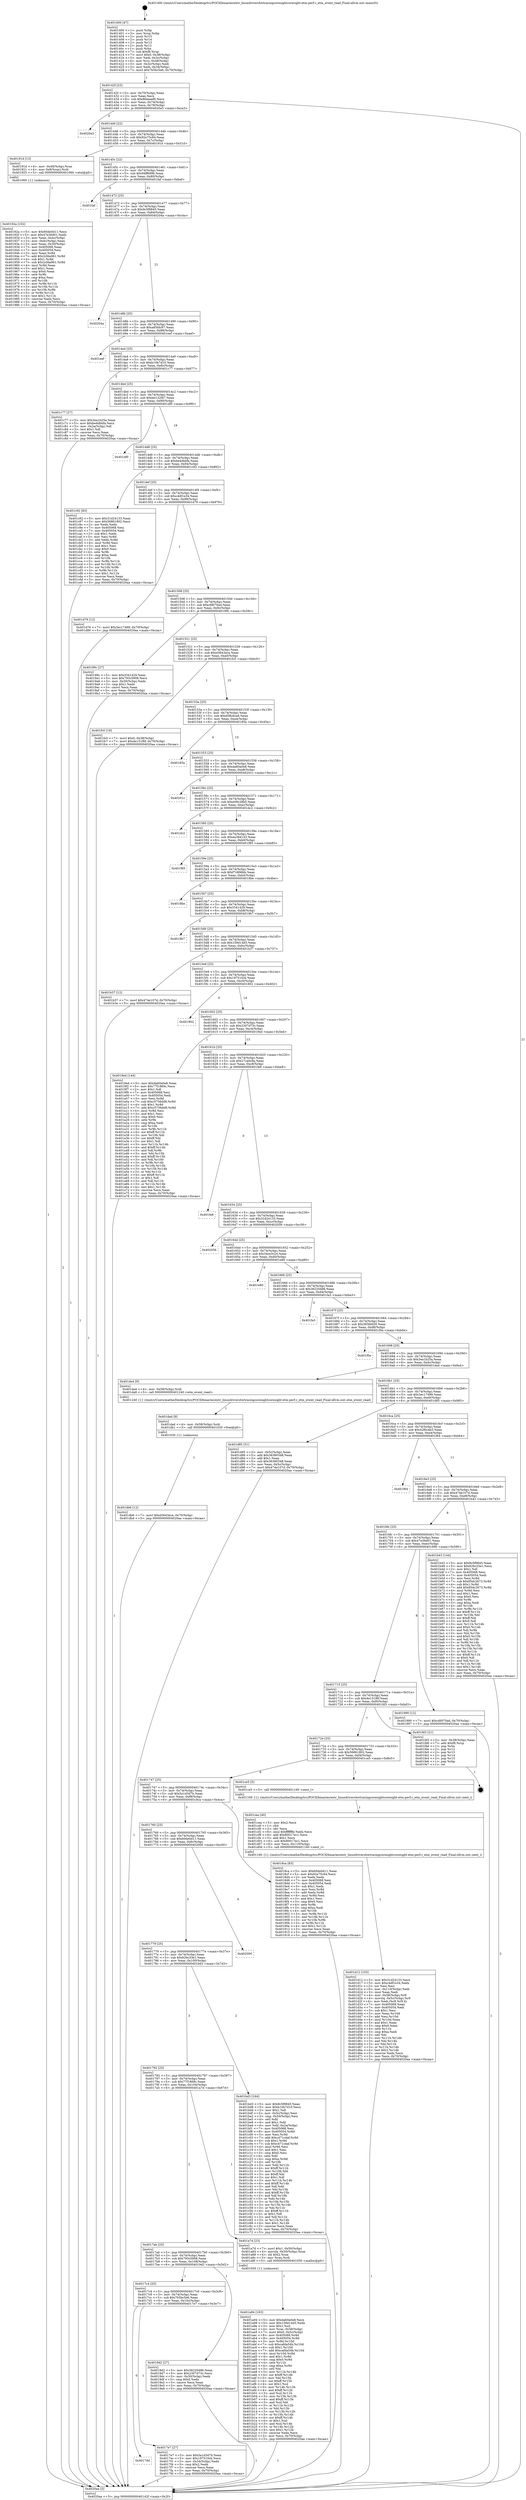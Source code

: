 digraph "0x401400" {
  label = "0x401400 (/mnt/c/Users/mathe/Desktop/tcc/POCII/binaries/extr_linuxdrivershwtracingcoresightcoresight-etm-perf.c_etm_event_read_Final-ollvm.out::main(0))"
  labelloc = "t"
  node[shape=record]

  Entry [label="",width=0.3,height=0.3,shape=circle,fillcolor=black,style=filled]
  "0x40142f" [label="{
     0x40142f [23]\l
     | [instrs]\l
     &nbsp;&nbsp;0x40142f \<+3\>: mov -0x70(%rbp),%eax\l
     &nbsp;&nbsp;0x401432 \<+2\>: mov %eax,%ecx\l
     &nbsp;&nbsp;0x401434 \<+6\>: sub $0x86eeeef0,%ecx\l
     &nbsp;&nbsp;0x40143a \<+3\>: mov %eax,-0x74(%rbp)\l
     &nbsp;&nbsp;0x40143d \<+3\>: mov %ecx,-0x78(%rbp)\l
     &nbsp;&nbsp;0x401440 \<+6\>: je 00000000004020a3 \<main+0xca3\>\l
  }"]
  "0x4020a3" [label="{
     0x4020a3\l
  }", style=dashed]
  "0x401446" [label="{
     0x401446 [22]\l
     | [instrs]\l
     &nbsp;&nbsp;0x401446 \<+5\>: jmp 000000000040144b \<main+0x4b\>\l
     &nbsp;&nbsp;0x40144b \<+3\>: mov -0x74(%rbp),%eax\l
     &nbsp;&nbsp;0x40144e \<+5\>: sub $0x92e75c64,%eax\l
     &nbsp;&nbsp;0x401453 \<+3\>: mov %eax,-0x7c(%rbp)\l
     &nbsp;&nbsp;0x401456 \<+6\>: je 000000000040191d \<main+0x51d\>\l
  }"]
  Exit [label="",width=0.3,height=0.3,shape=circle,fillcolor=black,style=filled,peripheries=2]
  "0x40191d" [label="{
     0x40191d [13]\l
     | [instrs]\l
     &nbsp;&nbsp;0x40191d \<+4\>: mov -0x48(%rbp),%rax\l
     &nbsp;&nbsp;0x401921 \<+4\>: mov 0x8(%rax),%rdi\l
     &nbsp;&nbsp;0x401925 \<+5\>: call 0000000000401060 \<atoi@plt\>\l
     | [calls]\l
     &nbsp;&nbsp;0x401060 \{1\} (unknown)\l
  }"]
  "0x40145c" [label="{
     0x40145c [22]\l
     | [instrs]\l
     &nbsp;&nbsp;0x40145c \<+5\>: jmp 0000000000401461 \<main+0x61\>\l
     &nbsp;&nbsp;0x401461 \<+3\>: mov -0x74(%rbp),%eax\l
     &nbsp;&nbsp;0x401464 \<+5\>: sub $0x94ff699b,%eax\l
     &nbsp;&nbsp;0x401469 \<+3\>: mov %eax,-0x80(%rbp)\l
     &nbsp;&nbsp;0x40146c \<+6\>: je 0000000000401faf \<main+0xbaf\>\l
  }"]
  "0x401db6" [label="{
     0x401db6 [12]\l
     | [instrs]\l
     &nbsp;&nbsp;0x401db6 \<+7\>: movl $0xd3643eca,-0x70(%rbp)\l
     &nbsp;&nbsp;0x401dbd \<+5\>: jmp 00000000004020aa \<main+0xcaa\>\l
  }"]
  "0x401faf" [label="{
     0x401faf\l
  }", style=dashed]
  "0x401472" [label="{
     0x401472 [25]\l
     | [instrs]\l
     &nbsp;&nbsp;0x401472 \<+5\>: jmp 0000000000401477 \<main+0x77\>\l
     &nbsp;&nbsp;0x401477 \<+3\>: mov -0x74(%rbp),%eax\l
     &nbsp;&nbsp;0x40147a \<+5\>: sub $0x9c5f9845,%eax\l
     &nbsp;&nbsp;0x40147f \<+6\>: mov %eax,-0x84(%rbp)\l
     &nbsp;&nbsp;0x401485 \<+6\>: je 000000000040204a \<main+0xc4a\>\l
  }"]
  "0x401dad" [label="{
     0x401dad [9]\l
     | [instrs]\l
     &nbsp;&nbsp;0x401dad \<+4\>: mov -0x58(%rbp),%rdi\l
     &nbsp;&nbsp;0x401db1 \<+5\>: call 0000000000401030 \<free@plt\>\l
     | [calls]\l
     &nbsp;&nbsp;0x401030 \{1\} (unknown)\l
  }"]
  "0x40204a" [label="{
     0x40204a\l
  }", style=dashed]
  "0x40148b" [label="{
     0x40148b [25]\l
     | [instrs]\l
     &nbsp;&nbsp;0x40148b \<+5\>: jmp 0000000000401490 \<main+0x90\>\l
     &nbsp;&nbsp;0x401490 \<+3\>: mov -0x74(%rbp),%eax\l
     &nbsp;&nbsp;0x401493 \<+5\>: sub $0xa85fdc87,%eax\l
     &nbsp;&nbsp;0x401498 \<+6\>: mov %eax,-0x88(%rbp)\l
     &nbsp;&nbsp;0x40149e \<+6\>: je 0000000000401eef \<main+0xaef\>\l
  }"]
  "0x401d12" [label="{
     0x401d12 [103]\l
     | [instrs]\l
     &nbsp;&nbsp;0x401d12 \<+5\>: mov $0x31d24133,%ecx\l
     &nbsp;&nbsp;0x401d17 \<+5\>: mov $0xc4df1e34,%edx\l
     &nbsp;&nbsp;0x401d1c \<+2\>: xor %esi,%esi\l
     &nbsp;&nbsp;0x401d1e \<+6\>: mov -0x110(%rbp),%edi\l
     &nbsp;&nbsp;0x401d24 \<+3\>: imul %eax,%edi\l
     &nbsp;&nbsp;0x401d27 \<+4\>: mov -0x58(%rbp),%r8\l
     &nbsp;&nbsp;0x401d2b \<+4\>: movslq -0x5c(%rbp),%r9\l
     &nbsp;&nbsp;0x401d2f \<+4\>: mov %edi,(%r8,%r9,4)\l
     &nbsp;&nbsp;0x401d33 \<+7\>: mov 0x405068,%eax\l
     &nbsp;&nbsp;0x401d3a \<+7\>: mov 0x405054,%edi\l
     &nbsp;&nbsp;0x401d41 \<+3\>: sub $0x1,%esi\l
     &nbsp;&nbsp;0x401d44 \<+3\>: mov %eax,%r10d\l
     &nbsp;&nbsp;0x401d47 \<+3\>: add %esi,%r10d\l
     &nbsp;&nbsp;0x401d4a \<+4\>: imul %r10d,%eax\l
     &nbsp;&nbsp;0x401d4e \<+3\>: and $0x1,%eax\l
     &nbsp;&nbsp;0x401d51 \<+3\>: cmp $0x0,%eax\l
     &nbsp;&nbsp;0x401d54 \<+4\>: sete %r11b\l
     &nbsp;&nbsp;0x401d58 \<+3\>: cmp $0xa,%edi\l
     &nbsp;&nbsp;0x401d5b \<+3\>: setl %bl\l
     &nbsp;&nbsp;0x401d5e \<+3\>: mov %r11b,%r14b\l
     &nbsp;&nbsp;0x401d61 \<+3\>: and %bl,%r14b\l
     &nbsp;&nbsp;0x401d64 \<+3\>: xor %bl,%r11b\l
     &nbsp;&nbsp;0x401d67 \<+3\>: or %r11b,%r14b\l
     &nbsp;&nbsp;0x401d6a \<+4\>: test $0x1,%r14b\l
     &nbsp;&nbsp;0x401d6e \<+3\>: cmovne %edx,%ecx\l
     &nbsp;&nbsp;0x401d71 \<+3\>: mov %ecx,-0x70(%rbp)\l
     &nbsp;&nbsp;0x401d74 \<+5\>: jmp 00000000004020aa \<main+0xcaa\>\l
  }"]
  "0x401eef" [label="{
     0x401eef\l
  }", style=dashed]
  "0x4014a4" [label="{
     0x4014a4 [25]\l
     | [instrs]\l
     &nbsp;&nbsp;0x4014a4 \<+5\>: jmp 00000000004014a9 \<main+0xa9\>\l
     &nbsp;&nbsp;0x4014a9 \<+3\>: mov -0x74(%rbp),%eax\l
     &nbsp;&nbsp;0x4014ac \<+5\>: sub $0xb10b7d10,%eax\l
     &nbsp;&nbsp;0x4014b1 \<+6\>: mov %eax,-0x8c(%rbp)\l
     &nbsp;&nbsp;0x4014b7 \<+6\>: je 0000000000401c77 \<main+0x877\>\l
  }"]
  "0x401cea" [label="{
     0x401cea [40]\l
     | [instrs]\l
     &nbsp;&nbsp;0x401cea \<+5\>: mov $0x2,%ecx\l
     &nbsp;&nbsp;0x401cef \<+1\>: cltd\l
     &nbsp;&nbsp;0x401cf0 \<+2\>: idiv %ecx\l
     &nbsp;&nbsp;0x401cf2 \<+6\>: imul $0xfffffffe,%edx,%ecx\l
     &nbsp;&nbsp;0x401cf8 \<+6\>: add $0x80017ec1,%ecx\l
     &nbsp;&nbsp;0x401cfe \<+3\>: add $0x1,%ecx\l
     &nbsp;&nbsp;0x401d01 \<+6\>: sub $0x80017ec1,%ecx\l
     &nbsp;&nbsp;0x401d07 \<+6\>: mov %ecx,-0x110(%rbp)\l
     &nbsp;&nbsp;0x401d0d \<+5\>: call 0000000000401160 \<next_i\>\l
     | [calls]\l
     &nbsp;&nbsp;0x401160 \{1\} (/mnt/c/Users/mathe/Desktop/tcc/POCII/binaries/extr_linuxdrivershwtracingcoresightcoresight-etm-perf.c_etm_event_read_Final-ollvm.out::next_i)\l
  }"]
  "0x401c77" [label="{
     0x401c77 [27]\l
     | [instrs]\l
     &nbsp;&nbsp;0x401c77 \<+5\>: mov $0x3ea1b25a,%eax\l
     &nbsp;&nbsp;0x401c7c \<+5\>: mov $0xbe4dbbfa,%ecx\l
     &nbsp;&nbsp;0x401c81 \<+3\>: mov -0x2a(%rbp),%dl\l
     &nbsp;&nbsp;0x401c84 \<+3\>: test $0x1,%dl\l
     &nbsp;&nbsp;0x401c87 \<+3\>: cmovne %ecx,%eax\l
     &nbsp;&nbsp;0x401c8a \<+3\>: mov %eax,-0x70(%rbp)\l
     &nbsp;&nbsp;0x401c8d \<+5\>: jmp 00000000004020aa \<main+0xcaa\>\l
  }"]
  "0x4014bd" [label="{
     0x4014bd [25]\l
     | [instrs]\l
     &nbsp;&nbsp;0x4014bd \<+5\>: jmp 00000000004014c2 \<main+0xc2\>\l
     &nbsp;&nbsp;0x4014c2 \<+3\>: mov -0x74(%rbp),%eax\l
     &nbsp;&nbsp;0x4014c5 \<+5\>: sub $0xbb132f47,%eax\l
     &nbsp;&nbsp;0x4014ca \<+6\>: mov %eax,-0x90(%rbp)\l
     &nbsp;&nbsp;0x4014d0 \<+6\>: je 0000000000401df0 \<main+0x9f0\>\l
  }"]
  "0x401a94" [label="{
     0x401a94 [163]\l
     | [instrs]\l
     &nbsp;&nbsp;0x401a94 \<+5\>: mov $0xda60a0e8,%ecx\l
     &nbsp;&nbsp;0x401a99 \<+5\>: mov $0x159d14d3,%edx\l
     &nbsp;&nbsp;0x401a9e \<+3\>: mov $0x1,%sil\l
     &nbsp;&nbsp;0x401aa1 \<+4\>: mov %rax,-0x58(%rbp)\l
     &nbsp;&nbsp;0x401aa5 \<+7\>: movl $0x0,-0x5c(%rbp)\l
     &nbsp;&nbsp;0x401aac \<+8\>: mov 0x405068,%r8d\l
     &nbsp;&nbsp;0x401ab4 \<+8\>: mov 0x405054,%r9d\l
     &nbsp;&nbsp;0x401abc \<+3\>: mov %r8d,%r10d\l
     &nbsp;&nbsp;0x401abf \<+7\>: sub $0xcafda54b,%r10d\l
     &nbsp;&nbsp;0x401ac6 \<+4\>: sub $0x1,%r10d\l
     &nbsp;&nbsp;0x401aca \<+7\>: add $0xcafda54b,%r10d\l
     &nbsp;&nbsp;0x401ad1 \<+4\>: imul %r10d,%r8d\l
     &nbsp;&nbsp;0x401ad5 \<+4\>: and $0x1,%r8d\l
     &nbsp;&nbsp;0x401ad9 \<+4\>: cmp $0x0,%r8d\l
     &nbsp;&nbsp;0x401add \<+4\>: sete %r11b\l
     &nbsp;&nbsp;0x401ae1 \<+4\>: cmp $0xa,%r9d\l
     &nbsp;&nbsp;0x401ae5 \<+3\>: setl %bl\l
     &nbsp;&nbsp;0x401ae8 \<+3\>: mov %r11b,%r14b\l
     &nbsp;&nbsp;0x401aeb \<+4\>: xor $0xff,%r14b\l
     &nbsp;&nbsp;0x401aef \<+3\>: mov %bl,%r15b\l
     &nbsp;&nbsp;0x401af2 \<+4\>: xor $0xff,%r15b\l
     &nbsp;&nbsp;0x401af6 \<+4\>: xor $0x1,%sil\l
     &nbsp;&nbsp;0x401afa \<+3\>: mov %r14b,%r12b\l
     &nbsp;&nbsp;0x401afd \<+4\>: and $0xff,%r12b\l
     &nbsp;&nbsp;0x401b01 \<+3\>: and %sil,%r11b\l
     &nbsp;&nbsp;0x401b04 \<+3\>: mov %r15b,%r13b\l
     &nbsp;&nbsp;0x401b07 \<+4\>: and $0xff,%r13b\l
     &nbsp;&nbsp;0x401b0b \<+3\>: and %sil,%bl\l
     &nbsp;&nbsp;0x401b0e \<+3\>: or %r11b,%r12b\l
     &nbsp;&nbsp;0x401b11 \<+3\>: or %bl,%r13b\l
     &nbsp;&nbsp;0x401b14 \<+3\>: xor %r13b,%r12b\l
     &nbsp;&nbsp;0x401b17 \<+3\>: or %r15b,%r14b\l
     &nbsp;&nbsp;0x401b1a \<+4\>: xor $0xff,%r14b\l
     &nbsp;&nbsp;0x401b1e \<+4\>: or $0x1,%sil\l
     &nbsp;&nbsp;0x401b22 \<+3\>: and %sil,%r14b\l
     &nbsp;&nbsp;0x401b25 \<+3\>: or %r14b,%r12b\l
     &nbsp;&nbsp;0x401b28 \<+4\>: test $0x1,%r12b\l
     &nbsp;&nbsp;0x401b2c \<+3\>: cmovne %edx,%ecx\l
     &nbsp;&nbsp;0x401b2f \<+3\>: mov %ecx,-0x70(%rbp)\l
     &nbsp;&nbsp;0x401b32 \<+5\>: jmp 00000000004020aa \<main+0xcaa\>\l
  }"]
  "0x401df0" [label="{
     0x401df0\l
  }", style=dashed]
  "0x4014d6" [label="{
     0x4014d6 [25]\l
     | [instrs]\l
     &nbsp;&nbsp;0x4014d6 \<+5\>: jmp 00000000004014db \<main+0xdb\>\l
     &nbsp;&nbsp;0x4014db \<+3\>: mov -0x74(%rbp),%eax\l
     &nbsp;&nbsp;0x4014de \<+5\>: sub $0xbe4dbbfa,%eax\l
     &nbsp;&nbsp;0x4014e3 \<+6\>: mov %eax,-0x94(%rbp)\l
     &nbsp;&nbsp;0x4014e9 \<+6\>: je 0000000000401c92 \<main+0x892\>\l
  }"]
  "0x40192a" [label="{
     0x40192a [102]\l
     | [instrs]\l
     &nbsp;&nbsp;0x40192a \<+5\>: mov $0x60de0d11,%ecx\l
     &nbsp;&nbsp;0x40192f \<+5\>: mov $0x47e36d01,%edx\l
     &nbsp;&nbsp;0x401934 \<+3\>: mov %eax,-0x4c(%rbp)\l
     &nbsp;&nbsp;0x401937 \<+3\>: mov -0x4c(%rbp),%eax\l
     &nbsp;&nbsp;0x40193a \<+3\>: mov %eax,-0x30(%rbp)\l
     &nbsp;&nbsp;0x40193d \<+7\>: mov 0x405068,%eax\l
     &nbsp;&nbsp;0x401944 \<+7\>: mov 0x405054,%esi\l
     &nbsp;&nbsp;0x40194b \<+3\>: mov %eax,%r8d\l
     &nbsp;&nbsp;0x40194e \<+7\>: add $0x2cfda961,%r8d\l
     &nbsp;&nbsp;0x401955 \<+4\>: sub $0x1,%r8d\l
     &nbsp;&nbsp;0x401959 \<+7\>: sub $0x2cfda961,%r8d\l
     &nbsp;&nbsp;0x401960 \<+4\>: imul %r8d,%eax\l
     &nbsp;&nbsp;0x401964 \<+3\>: and $0x1,%eax\l
     &nbsp;&nbsp;0x401967 \<+3\>: cmp $0x0,%eax\l
     &nbsp;&nbsp;0x40196a \<+4\>: sete %r9b\l
     &nbsp;&nbsp;0x40196e \<+3\>: cmp $0xa,%esi\l
     &nbsp;&nbsp;0x401971 \<+4\>: setl %r10b\l
     &nbsp;&nbsp;0x401975 \<+3\>: mov %r9b,%r11b\l
     &nbsp;&nbsp;0x401978 \<+3\>: and %r10b,%r11b\l
     &nbsp;&nbsp;0x40197b \<+3\>: xor %r10b,%r9b\l
     &nbsp;&nbsp;0x40197e \<+3\>: or %r9b,%r11b\l
     &nbsp;&nbsp;0x401981 \<+4\>: test $0x1,%r11b\l
     &nbsp;&nbsp;0x401985 \<+3\>: cmovne %edx,%ecx\l
     &nbsp;&nbsp;0x401988 \<+3\>: mov %ecx,-0x70(%rbp)\l
     &nbsp;&nbsp;0x40198b \<+5\>: jmp 00000000004020aa \<main+0xcaa\>\l
  }"]
  "0x401c92" [label="{
     0x401c92 [83]\l
     | [instrs]\l
     &nbsp;&nbsp;0x401c92 \<+5\>: mov $0x31d24133,%eax\l
     &nbsp;&nbsp;0x401c97 \<+5\>: mov $0x56861802,%ecx\l
     &nbsp;&nbsp;0x401c9c \<+2\>: xor %edx,%edx\l
     &nbsp;&nbsp;0x401c9e \<+7\>: mov 0x405068,%esi\l
     &nbsp;&nbsp;0x401ca5 \<+7\>: mov 0x405054,%edi\l
     &nbsp;&nbsp;0x401cac \<+3\>: sub $0x1,%edx\l
     &nbsp;&nbsp;0x401caf \<+3\>: mov %esi,%r8d\l
     &nbsp;&nbsp;0x401cb2 \<+3\>: add %edx,%r8d\l
     &nbsp;&nbsp;0x401cb5 \<+4\>: imul %r8d,%esi\l
     &nbsp;&nbsp;0x401cb9 \<+3\>: and $0x1,%esi\l
     &nbsp;&nbsp;0x401cbc \<+3\>: cmp $0x0,%esi\l
     &nbsp;&nbsp;0x401cbf \<+4\>: sete %r9b\l
     &nbsp;&nbsp;0x401cc3 \<+3\>: cmp $0xa,%edi\l
     &nbsp;&nbsp;0x401cc6 \<+4\>: setl %r10b\l
     &nbsp;&nbsp;0x401cca \<+3\>: mov %r9b,%r11b\l
     &nbsp;&nbsp;0x401ccd \<+3\>: and %r10b,%r11b\l
     &nbsp;&nbsp;0x401cd0 \<+3\>: xor %r10b,%r9b\l
     &nbsp;&nbsp;0x401cd3 \<+3\>: or %r9b,%r11b\l
     &nbsp;&nbsp;0x401cd6 \<+4\>: test $0x1,%r11b\l
     &nbsp;&nbsp;0x401cda \<+3\>: cmovne %ecx,%eax\l
     &nbsp;&nbsp;0x401cdd \<+3\>: mov %eax,-0x70(%rbp)\l
     &nbsp;&nbsp;0x401ce0 \<+5\>: jmp 00000000004020aa \<main+0xcaa\>\l
  }"]
  "0x4014ef" [label="{
     0x4014ef [25]\l
     | [instrs]\l
     &nbsp;&nbsp;0x4014ef \<+5\>: jmp 00000000004014f4 \<main+0xf4\>\l
     &nbsp;&nbsp;0x4014f4 \<+3\>: mov -0x74(%rbp),%eax\l
     &nbsp;&nbsp;0x4014f7 \<+5\>: sub $0xc4df1e34,%eax\l
     &nbsp;&nbsp;0x4014fc \<+6\>: mov %eax,-0x98(%rbp)\l
     &nbsp;&nbsp;0x401502 \<+6\>: je 0000000000401d79 \<main+0x979\>\l
  }"]
  "0x401400" [label="{
     0x401400 [47]\l
     | [instrs]\l
     &nbsp;&nbsp;0x401400 \<+1\>: push %rbp\l
     &nbsp;&nbsp;0x401401 \<+3\>: mov %rsp,%rbp\l
     &nbsp;&nbsp;0x401404 \<+2\>: push %r15\l
     &nbsp;&nbsp;0x401406 \<+2\>: push %r14\l
     &nbsp;&nbsp;0x401408 \<+2\>: push %r13\l
     &nbsp;&nbsp;0x40140a \<+2\>: push %r12\l
     &nbsp;&nbsp;0x40140c \<+1\>: push %rbx\l
     &nbsp;&nbsp;0x40140d \<+7\>: sub $0xf8,%rsp\l
     &nbsp;&nbsp;0x401414 \<+7\>: movl $0x0,-0x38(%rbp)\l
     &nbsp;&nbsp;0x40141b \<+3\>: mov %edi,-0x3c(%rbp)\l
     &nbsp;&nbsp;0x40141e \<+4\>: mov %rsi,-0x48(%rbp)\l
     &nbsp;&nbsp;0x401422 \<+3\>: mov -0x3c(%rbp),%edi\l
     &nbsp;&nbsp;0x401425 \<+3\>: mov %edi,-0x34(%rbp)\l
     &nbsp;&nbsp;0x401428 \<+7\>: movl $0x7b5bc5e6,-0x70(%rbp)\l
  }"]
  "0x401d79" [label="{
     0x401d79 [12]\l
     | [instrs]\l
     &nbsp;&nbsp;0x401d79 \<+7\>: movl $0x3ec17499,-0x70(%rbp)\l
     &nbsp;&nbsp;0x401d80 \<+5\>: jmp 00000000004020aa \<main+0xcaa\>\l
  }"]
  "0x401508" [label="{
     0x401508 [25]\l
     | [instrs]\l
     &nbsp;&nbsp;0x401508 \<+5\>: jmp 000000000040150d \<main+0x10d\>\l
     &nbsp;&nbsp;0x40150d \<+3\>: mov -0x74(%rbp),%eax\l
     &nbsp;&nbsp;0x401510 \<+5\>: sub $0xc6f070ad,%eax\l
     &nbsp;&nbsp;0x401515 \<+6\>: mov %eax,-0x9c(%rbp)\l
     &nbsp;&nbsp;0x40151b \<+6\>: je 000000000040199c \<main+0x59c\>\l
  }"]
  "0x4020aa" [label="{
     0x4020aa [5]\l
     | [instrs]\l
     &nbsp;&nbsp;0x4020aa \<+5\>: jmp 000000000040142f \<main+0x2f\>\l
  }"]
  "0x40199c" [label="{
     0x40199c [27]\l
     | [instrs]\l
     &nbsp;&nbsp;0x40199c \<+5\>: mov $0x3341429,%eax\l
     &nbsp;&nbsp;0x4019a1 \<+5\>: mov $0x793c5908,%ecx\l
     &nbsp;&nbsp;0x4019a6 \<+3\>: mov -0x30(%rbp),%edx\l
     &nbsp;&nbsp;0x4019a9 \<+3\>: cmp $0x1,%edx\l
     &nbsp;&nbsp;0x4019ac \<+3\>: cmovl %ecx,%eax\l
     &nbsp;&nbsp;0x4019af \<+3\>: mov %eax,-0x70(%rbp)\l
     &nbsp;&nbsp;0x4019b2 \<+5\>: jmp 00000000004020aa \<main+0xcaa\>\l
  }"]
  "0x401521" [label="{
     0x401521 [25]\l
     | [instrs]\l
     &nbsp;&nbsp;0x401521 \<+5\>: jmp 0000000000401526 \<main+0x126\>\l
     &nbsp;&nbsp;0x401526 \<+3\>: mov -0x74(%rbp),%eax\l
     &nbsp;&nbsp;0x401529 \<+5\>: sub $0xd3643eca,%eax\l
     &nbsp;&nbsp;0x40152e \<+6\>: mov %eax,-0xa0(%rbp)\l
     &nbsp;&nbsp;0x401534 \<+6\>: je 0000000000401fc0 \<main+0xbc0\>\l
  }"]
  "0x4017dd" [label="{
     0x4017dd\l
  }", style=dashed]
  "0x401fc0" [label="{
     0x401fc0 [19]\l
     | [instrs]\l
     &nbsp;&nbsp;0x401fc0 \<+7\>: movl $0x0,-0x38(%rbp)\l
     &nbsp;&nbsp;0x401fc7 \<+7\>: movl $0x4e151f6f,-0x70(%rbp)\l
     &nbsp;&nbsp;0x401fce \<+5\>: jmp 00000000004020aa \<main+0xcaa\>\l
  }"]
  "0x40153a" [label="{
     0x40153a [25]\l
     | [instrs]\l
     &nbsp;&nbsp;0x40153a \<+5\>: jmp 000000000040153f \<main+0x13f\>\l
     &nbsp;&nbsp;0x40153f \<+3\>: mov -0x74(%rbp),%eax\l
     &nbsp;&nbsp;0x401542 \<+5\>: sub $0xd58c6ca6,%eax\l
     &nbsp;&nbsp;0x401547 \<+6\>: mov %eax,-0xa4(%rbp)\l
     &nbsp;&nbsp;0x40154d \<+6\>: je 000000000040185a \<main+0x45a\>\l
  }"]
  "0x4017e7" [label="{
     0x4017e7 [27]\l
     | [instrs]\l
     &nbsp;&nbsp;0x4017e7 \<+5\>: mov $0x5a1d3d7b,%eax\l
     &nbsp;&nbsp;0x4017ec \<+5\>: mov $0x197510cb,%ecx\l
     &nbsp;&nbsp;0x4017f1 \<+3\>: mov -0x34(%rbp),%edx\l
     &nbsp;&nbsp;0x4017f4 \<+3\>: cmp $0x2,%edx\l
     &nbsp;&nbsp;0x4017f7 \<+3\>: cmovne %ecx,%eax\l
     &nbsp;&nbsp;0x4017fa \<+3\>: mov %eax,-0x70(%rbp)\l
     &nbsp;&nbsp;0x4017fd \<+5\>: jmp 00000000004020aa \<main+0xcaa\>\l
  }"]
  "0x40185a" [label="{
     0x40185a\l
  }", style=dashed]
  "0x401553" [label="{
     0x401553 [25]\l
     | [instrs]\l
     &nbsp;&nbsp;0x401553 \<+5\>: jmp 0000000000401558 \<main+0x158\>\l
     &nbsp;&nbsp;0x401558 \<+3\>: mov -0x74(%rbp),%eax\l
     &nbsp;&nbsp;0x40155b \<+5\>: sub $0xda60a0e8,%eax\l
     &nbsp;&nbsp;0x401560 \<+6\>: mov %eax,-0xa8(%rbp)\l
     &nbsp;&nbsp;0x401566 \<+6\>: je 000000000040201c \<main+0xc1c\>\l
  }"]
  "0x4017c4" [label="{
     0x4017c4 [25]\l
     | [instrs]\l
     &nbsp;&nbsp;0x4017c4 \<+5\>: jmp 00000000004017c9 \<main+0x3c9\>\l
     &nbsp;&nbsp;0x4017c9 \<+3\>: mov -0x74(%rbp),%eax\l
     &nbsp;&nbsp;0x4017cc \<+5\>: sub $0x7b5bc5e6,%eax\l
     &nbsp;&nbsp;0x4017d1 \<+6\>: mov %eax,-0x10c(%rbp)\l
     &nbsp;&nbsp;0x4017d7 \<+6\>: je 00000000004017e7 \<main+0x3e7\>\l
  }"]
  "0x40201c" [label="{
     0x40201c\l
  }", style=dashed]
  "0x40156c" [label="{
     0x40156c [25]\l
     | [instrs]\l
     &nbsp;&nbsp;0x40156c \<+5\>: jmp 0000000000401571 \<main+0x171\>\l
     &nbsp;&nbsp;0x401571 \<+3\>: mov -0x74(%rbp),%eax\l
     &nbsp;&nbsp;0x401574 \<+5\>: sub $0xe09c28b5,%eax\l
     &nbsp;&nbsp;0x401579 \<+6\>: mov %eax,-0xac(%rbp)\l
     &nbsp;&nbsp;0x40157f \<+6\>: je 0000000000401dc2 \<main+0x9c2\>\l
  }"]
  "0x4019d2" [label="{
     0x4019d2 [27]\l
     | [instrs]\l
     &nbsp;&nbsp;0x4019d2 \<+5\>: mov $0x36220486,%eax\l
     &nbsp;&nbsp;0x4019d7 \<+5\>: mov $0x2307d73c,%ecx\l
     &nbsp;&nbsp;0x4019dc \<+3\>: mov -0x30(%rbp),%edx\l
     &nbsp;&nbsp;0x4019df \<+3\>: cmp $0x0,%edx\l
     &nbsp;&nbsp;0x4019e2 \<+3\>: cmove %ecx,%eax\l
     &nbsp;&nbsp;0x4019e5 \<+3\>: mov %eax,-0x70(%rbp)\l
     &nbsp;&nbsp;0x4019e8 \<+5\>: jmp 00000000004020aa \<main+0xcaa\>\l
  }"]
  "0x401dc2" [label="{
     0x401dc2\l
  }", style=dashed]
  "0x401585" [label="{
     0x401585 [25]\l
     | [instrs]\l
     &nbsp;&nbsp;0x401585 \<+5\>: jmp 000000000040158a \<main+0x18a\>\l
     &nbsp;&nbsp;0x40158a \<+3\>: mov -0x74(%rbp),%eax\l
     &nbsp;&nbsp;0x40158d \<+5\>: sub $0xea384143,%eax\l
     &nbsp;&nbsp;0x401592 \<+6\>: mov %eax,-0xb0(%rbp)\l
     &nbsp;&nbsp;0x401598 \<+6\>: je 0000000000401f85 \<main+0xb85\>\l
  }"]
  "0x4017ab" [label="{
     0x4017ab [25]\l
     | [instrs]\l
     &nbsp;&nbsp;0x4017ab \<+5\>: jmp 00000000004017b0 \<main+0x3b0\>\l
     &nbsp;&nbsp;0x4017b0 \<+3\>: mov -0x74(%rbp),%eax\l
     &nbsp;&nbsp;0x4017b3 \<+5\>: sub $0x793c5908,%eax\l
     &nbsp;&nbsp;0x4017b8 \<+6\>: mov %eax,-0x108(%rbp)\l
     &nbsp;&nbsp;0x4017be \<+6\>: je 00000000004019d2 \<main+0x5d2\>\l
  }"]
  "0x401f85" [label="{
     0x401f85\l
  }", style=dashed]
  "0x40159e" [label="{
     0x40159e [25]\l
     | [instrs]\l
     &nbsp;&nbsp;0x40159e \<+5\>: jmp 00000000004015a3 \<main+0x1a3\>\l
     &nbsp;&nbsp;0x4015a3 \<+3\>: mov -0x74(%rbp),%eax\l
     &nbsp;&nbsp;0x4015a6 \<+5\>: sub $0xf7c896bb,%eax\l
     &nbsp;&nbsp;0x4015ab \<+6\>: mov %eax,-0xb4(%rbp)\l
     &nbsp;&nbsp;0x4015b1 \<+6\>: je 00000000004018be \<main+0x4be\>\l
  }"]
  "0x401a7d" [label="{
     0x401a7d [23]\l
     | [instrs]\l
     &nbsp;&nbsp;0x401a7d \<+7\>: movl $0x1,-0x50(%rbp)\l
     &nbsp;&nbsp;0x401a84 \<+4\>: movslq -0x50(%rbp),%rax\l
     &nbsp;&nbsp;0x401a88 \<+4\>: shl $0x2,%rax\l
     &nbsp;&nbsp;0x401a8c \<+3\>: mov %rax,%rdi\l
     &nbsp;&nbsp;0x401a8f \<+5\>: call 0000000000401050 \<malloc@plt\>\l
     | [calls]\l
     &nbsp;&nbsp;0x401050 \{1\} (unknown)\l
  }"]
  "0x4018be" [label="{
     0x4018be\l
  }", style=dashed]
  "0x4015b7" [label="{
     0x4015b7 [25]\l
     | [instrs]\l
     &nbsp;&nbsp;0x4015b7 \<+5\>: jmp 00000000004015bc \<main+0x1bc\>\l
     &nbsp;&nbsp;0x4015bc \<+3\>: mov -0x74(%rbp),%eax\l
     &nbsp;&nbsp;0x4015bf \<+5\>: sub $0x3341429,%eax\l
     &nbsp;&nbsp;0x4015c4 \<+6\>: mov %eax,-0xb8(%rbp)\l
     &nbsp;&nbsp;0x4015ca \<+6\>: je 00000000004019b7 \<main+0x5b7\>\l
  }"]
  "0x401792" [label="{
     0x401792 [25]\l
     | [instrs]\l
     &nbsp;&nbsp;0x401792 \<+5\>: jmp 0000000000401797 \<main+0x397\>\l
     &nbsp;&nbsp;0x401797 \<+3\>: mov -0x74(%rbp),%eax\l
     &nbsp;&nbsp;0x40179a \<+5\>: sub $0x77f1869c,%eax\l
     &nbsp;&nbsp;0x40179f \<+6\>: mov %eax,-0x104(%rbp)\l
     &nbsp;&nbsp;0x4017a5 \<+6\>: je 0000000000401a7d \<main+0x67d\>\l
  }"]
  "0x4019b7" [label="{
     0x4019b7\l
  }", style=dashed]
  "0x4015d0" [label="{
     0x4015d0 [25]\l
     | [instrs]\l
     &nbsp;&nbsp;0x4015d0 \<+5\>: jmp 00000000004015d5 \<main+0x1d5\>\l
     &nbsp;&nbsp;0x4015d5 \<+3\>: mov -0x74(%rbp),%eax\l
     &nbsp;&nbsp;0x4015d8 \<+5\>: sub $0x159d14d3,%eax\l
     &nbsp;&nbsp;0x4015dd \<+6\>: mov %eax,-0xbc(%rbp)\l
     &nbsp;&nbsp;0x4015e3 \<+6\>: je 0000000000401b37 \<main+0x737\>\l
  }"]
  "0x401bd3" [label="{
     0x401bd3 [164]\l
     | [instrs]\l
     &nbsp;&nbsp;0x401bd3 \<+5\>: mov $0x9c5f9845,%eax\l
     &nbsp;&nbsp;0x401bd8 \<+5\>: mov $0xb10b7d10,%ecx\l
     &nbsp;&nbsp;0x401bdd \<+2\>: mov $0x1,%dl\l
     &nbsp;&nbsp;0x401bdf \<+3\>: mov -0x5c(%rbp),%esi\l
     &nbsp;&nbsp;0x401be2 \<+3\>: cmp -0x50(%rbp),%esi\l
     &nbsp;&nbsp;0x401be5 \<+4\>: setl %dil\l
     &nbsp;&nbsp;0x401be9 \<+4\>: and $0x1,%dil\l
     &nbsp;&nbsp;0x401bed \<+4\>: mov %dil,-0x2a(%rbp)\l
     &nbsp;&nbsp;0x401bf1 \<+7\>: mov 0x405068,%esi\l
     &nbsp;&nbsp;0x401bf8 \<+8\>: mov 0x405054,%r8d\l
     &nbsp;&nbsp;0x401c00 \<+3\>: mov %esi,%r9d\l
     &nbsp;&nbsp;0x401c03 \<+7\>: add $0xc471cdaf,%r9d\l
     &nbsp;&nbsp;0x401c0a \<+4\>: sub $0x1,%r9d\l
     &nbsp;&nbsp;0x401c0e \<+7\>: sub $0xc471cdaf,%r9d\l
     &nbsp;&nbsp;0x401c15 \<+4\>: imul %r9d,%esi\l
     &nbsp;&nbsp;0x401c19 \<+3\>: and $0x1,%esi\l
     &nbsp;&nbsp;0x401c1c \<+3\>: cmp $0x0,%esi\l
     &nbsp;&nbsp;0x401c1f \<+4\>: sete %dil\l
     &nbsp;&nbsp;0x401c23 \<+4\>: cmp $0xa,%r8d\l
     &nbsp;&nbsp;0x401c27 \<+4\>: setl %r10b\l
     &nbsp;&nbsp;0x401c2b \<+3\>: mov %dil,%r11b\l
     &nbsp;&nbsp;0x401c2e \<+4\>: xor $0xff,%r11b\l
     &nbsp;&nbsp;0x401c32 \<+3\>: mov %r10b,%bl\l
     &nbsp;&nbsp;0x401c35 \<+3\>: xor $0xff,%bl\l
     &nbsp;&nbsp;0x401c38 \<+3\>: xor $0x1,%dl\l
     &nbsp;&nbsp;0x401c3b \<+3\>: mov %r11b,%r14b\l
     &nbsp;&nbsp;0x401c3e \<+4\>: and $0xff,%r14b\l
     &nbsp;&nbsp;0x401c42 \<+3\>: and %dl,%dil\l
     &nbsp;&nbsp;0x401c45 \<+3\>: mov %bl,%r15b\l
     &nbsp;&nbsp;0x401c48 \<+4\>: and $0xff,%r15b\l
     &nbsp;&nbsp;0x401c4c \<+3\>: and %dl,%r10b\l
     &nbsp;&nbsp;0x401c4f \<+3\>: or %dil,%r14b\l
     &nbsp;&nbsp;0x401c52 \<+3\>: or %r10b,%r15b\l
     &nbsp;&nbsp;0x401c55 \<+3\>: xor %r15b,%r14b\l
     &nbsp;&nbsp;0x401c58 \<+3\>: or %bl,%r11b\l
     &nbsp;&nbsp;0x401c5b \<+4\>: xor $0xff,%r11b\l
     &nbsp;&nbsp;0x401c5f \<+3\>: or $0x1,%dl\l
     &nbsp;&nbsp;0x401c62 \<+3\>: and %dl,%r11b\l
     &nbsp;&nbsp;0x401c65 \<+3\>: or %r11b,%r14b\l
     &nbsp;&nbsp;0x401c68 \<+4\>: test $0x1,%r14b\l
     &nbsp;&nbsp;0x401c6c \<+3\>: cmovne %ecx,%eax\l
     &nbsp;&nbsp;0x401c6f \<+3\>: mov %eax,-0x70(%rbp)\l
     &nbsp;&nbsp;0x401c72 \<+5\>: jmp 00000000004020aa \<main+0xcaa\>\l
  }"]
  "0x401b37" [label="{
     0x401b37 [12]\l
     | [instrs]\l
     &nbsp;&nbsp;0x401b37 \<+7\>: movl $0x474e107d,-0x70(%rbp)\l
     &nbsp;&nbsp;0x401b3e \<+5\>: jmp 00000000004020aa \<main+0xcaa\>\l
  }"]
  "0x4015e9" [label="{
     0x4015e9 [25]\l
     | [instrs]\l
     &nbsp;&nbsp;0x4015e9 \<+5\>: jmp 00000000004015ee \<main+0x1ee\>\l
     &nbsp;&nbsp;0x4015ee \<+3\>: mov -0x74(%rbp),%eax\l
     &nbsp;&nbsp;0x4015f1 \<+5\>: sub $0x197510cb,%eax\l
     &nbsp;&nbsp;0x4015f6 \<+6\>: mov %eax,-0xc0(%rbp)\l
     &nbsp;&nbsp;0x4015fc \<+6\>: je 0000000000401802 \<main+0x402\>\l
  }"]
  "0x401779" [label="{
     0x401779 [25]\l
     | [instrs]\l
     &nbsp;&nbsp;0x401779 \<+5\>: jmp 000000000040177e \<main+0x37e\>\l
     &nbsp;&nbsp;0x40177e \<+3\>: mov -0x74(%rbp),%eax\l
     &nbsp;&nbsp;0x401781 \<+5\>: sub $0x626c33e1,%eax\l
     &nbsp;&nbsp;0x401786 \<+6\>: mov %eax,-0x100(%rbp)\l
     &nbsp;&nbsp;0x40178c \<+6\>: je 0000000000401bd3 \<main+0x7d3\>\l
  }"]
  "0x401802" [label="{
     0x401802\l
  }", style=dashed]
  "0x401602" [label="{
     0x401602 [25]\l
     | [instrs]\l
     &nbsp;&nbsp;0x401602 \<+5\>: jmp 0000000000401607 \<main+0x207\>\l
     &nbsp;&nbsp;0x401607 \<+3\>: mov -0x74(%rbp),%eax\l
     &nbsp;&nbsp;0x40160a \<+5\>: sub $0x2307d73c,%eax\l
     &nbsp;&nbsp;0x40160f \<+6\>: mov %eax,-0xc4(%rbp)\l
     &nbsp;&nbsp;0x401615 \<+6\>: je 00000000004019ed \<main+0x5ed\>\l
  }"]
  "0x402000" [label="{
     0x402000\l
  }", style=dashed]
  "0x4019ed" [label="{
     0x4019ed [144]\l
     | [instrs]\l
     &nbsp;&nbsp;0x4019ed \<+5\>: mov $0xda60a0e8,%eax\l
     &nbsp;&nbsp;0x4019f2 \<+5\>: mov $0x77f1869c,%ecx\l
     &nbsp;&nbsp;0x4019f7 \<+2\>: mov $0x1,%dl\l
     &nbsp;&nbsp;0x4019f9 \<+7\>: mov 0x405068,%esi\l
     &nbsp;&nbsp;0x401a00 \<+7\>: mov 0x405054,%edi\l
     &nbsp;&nbsp;0x401a07 \<+3\>: mov %esi,%r8d\l
     &nbsp;&nbsp;0x401a0a \<+7\>: sub $0xc5756dd8,%r8d\l
     &nbsp;&nbsp;0x401a11 \<+4\>: sub $0x1,%r8d\l
     &nbsp;&nbsp;0x401a15 \<+7\>: add $0xc5756dd8,%r8d\l
     &nbsp;&nbsp;0x401a1c \<+4\>: imul %r8d,%esi\l
     &nbsp;&nbsp;0x401a20 \<+3\>: and $0x1,%esi\l
     &nbsp;&nbsp;0x401a23 \<+3\>: cmp $0x0,%esi\l
     &nbsp;&nbsp;0x401a26 \<+4\>: sete %r9b\l
     &nbsp;&nbsp;0x401a2a \<+3\>: cmp $0xa,%edi\l
     &nbsp;&nbsp;0x401a2d \<+4\>: setl %r10b\l
     &nbsp;&nbsp;0x401a31 \<+3\>: mov %r9b,%r11b\l
     &nbsp;&nbsp;0x401a34 \<+4\>: xor $0xff,%r11b\l
     &nbsp;&nbsp;0x401a38 \<+3\>: mov %r10b,%bl\l
     &nbsp;&nbsp;0x401a3b \<+3\>: xor $0xff,%bl\l
     &nbsp;&nbsp;0x401a3e \<+3\>: xor $0x1,%dl\l
     &nbsp;&nbsp;0x401a41 \<+3\>: mov %r11b,%r14b\l
     &nbsp;&nbsp;0x401a44 \<+4\>: and $0xff,%r14b\l
     &nbsp;&nbsp;0x401a48 \<+3\>: and %dl,%r9b\l
     &nbsp;&nbsp;0x401a4b \<+3\>: mov %bl,%r15b\l
     &nbsp;&nbsp;0x401a4e \<+4\>: and $0xff,%r15b\l
     &nbsp;&nbsp;0x401a52 \<+3\>: and %dl,%r10b\l
     &nbsp;&nbsp;0x401a55 \<+3\>: or %r9b,%r14b\l
     &nbsp;&nbsp;0x401a58 \<+3\>: or %r10b,%r15b\l
     &nbsp;&nbsp;0x401a5b \<+3\>: xor %r15b,%r14b\l
     &nbsp;&nbsp;0x401a5e \<+3\>: or %bl,%r11b\l
     &nbsp;&nbsp;0x401a61 \<+4\>: xor $0xff,%r11b\l
     &nbsp;&nbsp;0x401a65 \<+3\>: or $0x1,%dl\l
     &nbsp;&nbsp;0x401a68 \<+3\>: and %dl,%r11b\l
     &nbsp;&nbsp;0x401a6b \<+3\>: or %r11b,%r14b\l
     &nbsp;&nbsp;0x401a6e \<+4\>: test $0x1,%r14b\l
     &nbsp;&nbsp;0x401a72 \<+3\>: cmovne %ecx,%eax\l
     &nbsp;&nbsp;0x401a75 \<+3\>: mov %eax,-0x70(%rbp)\l
     &nbsp;&nbsp;0x401a78 \<+5\>: jmp 00000000004020aa \<main+0xcaa\>\l
  }"]
  "0x40161b" [label="{
     0x40161b [25]\l
     | [instrs]\l
     &nbsp;&nbsp;0x40161b \<+5\>: jmp 0000000000401620 \<main+0x220\>\l
     &nbsp;&nbsp;0x401620 \<+3\>: mov -0x74(%rbp),%eax\l
     &nbsp;&nbsp;0x401623 \<+5\>: sub $0x27ca0c9a,%eax\l
     &nbsp;&nbsp;0x401628 \<+6\>: mov %eax,-0xc8(%rbp)\l
     &nbsp;&nbsp;0x40162e \<+6\>: je 0000000000401fe8 \<main+0xbe8\>\l
  }"]
  "0x401760" [label="{
     0x401760 [25]\l
     | [instrs]\l
     &nbsp;&nbsp;0x401760 \<+5\>: jmp 0000000000401765 \<main+0x365\>\l
     &nbsp;&nbsp;0x401765 \<+3\>: mov -0x74(%rbp),%eax\l
     &nbsp;&nbsp;0x401768 \<+5\>: sub $0x60de0d11,%eax\l
     &nbsp;&nbsp;0x40176d \<+6\>: mov %eax,-0xfc(%rbp)\l
     &nbsp;&nbsp;0x401773 \<+6\>: je 0000000000402000 \<main+0xc00\>\l
  }"]
  "0x401fe8" [label="{
     0x401fe8\l
  }", style=dashed]
  "0x401634" [label="{
     0x401634 [25]\l
     | [instrs]\l
     &nbsp;&nbsp;0x401634 \<+5\>: jmp 0000000000401639 \<main+0x239\>\l
     &nbsp;&nbsp;0x401639 \<+3\>: mov -0x74(%rbp),%eax\l
     &nbsp;&nbsp;0x40163c \<+5\>: sub $0x31d24133,%eax\l
     &nbsp;&nbsp;0x401641 \<+6\>: mov %eax,-0xcc(%rbp)\l
     &nbsp;&nbsp;0x401647 \<+6\>: je 0000000000402056 \<main+0xc56\>\l
  }"]
  "0x4018ca" [label="{
     0x4018ca [83]\l
     | [instrs]\l
     &nbsp;&nbsp;0x4018ca \<+5\>: mov $0x60de0d11,%eax\l
     &nbsp;&nbsp;0x4018cf \<+5\>: mov $0x92e75c64,%ecx\l
     &nbsp;&nbsp;0x4018d4 \<+2\>: xor %edx,%edx\l
     &nbsp;&nbsp;0x4018d6 \<+7\>: mov 0x405068,%esi\l
     &nbsp;&nbsp;0x4018dd \<+7\>: mov 0x405054,%edi\l
     &nbsp;&nbsp;0x4018e4 \<+3\>: sub $0x1,%edx\l
     &nbsp;&nbsp;0x4018e7 \<+3\>: mov %esi,%r8d\l
     &nbsp;&nbsp;0x4018ea \<+3\>: add %edx,%r8d\l
     &nbsp;&nbsp;0x4018ed \<+4\>: imul %r8d,%esi\l
     &nbsp;&nbsp;0x4018f1 \<+3\>: and $0x1,%esi\l
     &nbsp;&nbsp;0x4018f4 \<+3\>: cmp $0x0,%esi\l
     &nbsp;&nbsp;0x4018f7 \<+4\>: sete %r9b\l
     &nbsp;&nbsp;0x4018fb \<+3\>: cmp $0xa,%edi\l
     &nbsp;&nbsp;0x4018fe \<+4\>: setl %r10b\l
     &nbsp;&nbsp;0x401902 \<+3\>: mov %r9b,%r11b\l
     &nbsp;&nbsp;0x401905 \<+3\>: and %r10b,%r11b\l
     &nbsp;&nbsp;0x401908 \<+3\>: xor %r10b,%r9b\l
     &nbsp;&nbsp;0x40190b \<+3\>: or %r9b,%r11b\l
     &nbsp;&nbsp;0x40190e \<+4\>: test $0x1,%r11b\l
     &nbsp;&nbsp;0x401912 \<+3\>: cmovne %ecx,%eax\l
     &nbsp;&nbsp;0x401915 \<+3\>: mov %eax,-0x70(%rbp)\l
     &nbsp;&nbsp;0x401918 \<+5\>: jmp 00000000004020aa \<main+0xcaa\>\l
  }"]
  "0x402056" [label="{
     0x402056\l
  }", style=dashed]
  "0x40164d" [label="{
     0x40164d [25]\l
     | [instrs]\l
     &nbsp;&nbsp;0x40164d \<+5\>: jmp 0000000000401652 \<main+0x252\>\l
     &nbsp;&nbsp;0x401652 \<+3\>: mov -0x74(%rbp),%eax\l
     &nbsp;&nbsp;0x401655 \<+5\>: sub $0x34ce3c24,%eax\l
     &nbsp;&nbsp;0x40165a \<+6\>: mov %eax,-0xd0(%rbp)\l
     &nbsp;&nbsp;0x401660 \<+6\>: je 0000000000401e80 \<main+0xa80\>\l
  }"]
  "0x401747" [label="{
     0x401747 [25]\l
     | [instrs]\l
     &nbsp;&nbsp;0x401747 \<+5\>: jmp 000000000040174c \<main+0x34c\>\l
     &nbsp;&nbsp;0x40174c \<+3\>: mov -0x74(%rbp),%eax\l
     &nbsp;&nbsp;0x40174f \<+5\>: sub $0x5a1d3d7b,%eax\l
     &nbsp;&nbsp;0x401754 \<+6\>: mov %eax,-0xf8(%rbp)\l
     &nbsp;&nbsp;0x40175a \<+6\>: je 00000000004018ca \<main+0x4ca\>\l
  }"]
  "0x401e80" [label="{
     0x401e80\l
  }", style=dashed]
  "0x401666" [label="{
     0x401666 [25]\l
     | [instrs]\l
     &nbsp;&nbsp;0x401666 \<+5\>: jmp 000000000040166b \<main+0x26b\>\l
     &nbsp;&nbsp;0x40166b \<+3\>: mov -0x74(%rbp),%eax\l
     &nbsp;&nbsp;0x40166e \<+5\>: sub $0x36220486,%eax\l
     &nbsp;&nbsp;0x401673 \<+6\>: mov %eax,-0xd4(%rbp)\l
     &nbsp;&nbsp;0x401679 \<+6\>: je 0000000000401fa3 \<main+0xba3\>\l
  }"]
  "0x401ce5" [label="{
     0x401ce5 [5]\l
     | [instrs]\l
     &nbsp;&nbsp;0x401ce5 \<+5\>: call 0000000000401160 \<next_i\>\l
     | [calls]\l
     &nbsp;&nbsp;0x401160 \{1\} (/mnt/c/Users/mathe/Desktop/tcc/POCII/binaries/extr_linuxdrivershwtracingcoresightcoresight-etm-perf.c_etm_event_read_Final-ollvm.out::next_i)\l
  }"]
  "0x401fa3" [label="{
     0x401fa3\l
  }", style=dashed]
  "0x40167f" [label="{
     0x40167f [25]\l
     | [instrs]\l
     &nbsp;&nbsp;0x40167f \<+5\>: jmp 0000000000401684 \<main+0x284\>\l
     &nbsp;&nbsp;0x401684 \<+3\>: mov -0x74(%rbp),%eax\l
     &nbsp;&nbsp;0x401687 \<+5\>: sub $0x383fdd28,%eax\l
     &nbsp;&nbsp;0x40168c \<+6\>: mov %eax,-0xd8(%rbp)\l
     &nbsp;&nbsp;0x401692 \<+6\>: je 0000000000401f0a \<main+0xb0a\>\l
  }"]
  "0x40172e" [label="{
     0x40172e [25]\l
     | [instrs]\l
     &nbsp;&nbsp;0x40172e \<+5\>: jmp 0000000000401733 \<main+0x333\>\l
     &nbsp;&nbsp;0x401733 \<+3\>: mov -0x74(%rbp),%eax\l
     &nbsp;&nbsp;0x401736 \<+5\>: sub $0x56861802,%eax\l
     &nbsp;&nbsp;0x40173b \<+6\>: mov %eax,-0xf4(%rbp)\l
     &nbsp;&nbsp;0x401741 \<+6\>: je 0000000000401ce5 \<main+0x8e5\>\l
  }"]
  "0x401f0a" [label="{
     0x401f0a\l
  }", style=dashed]
  "0x401698" [label="{
     0x401698 [25]\l
     | [instrs]\l
     &nbsp;&nbsp;0x401698 \<+5\>: jmp 000000000040169d \<main+0x29d\>\l
     &nbsp;&nbsp;0x40169d \<+3\>: mov -0x74(%rbp),%eax\l
     &nbsp;&nbsp;0x4016a0 \<+5\>: sub $0x3ea1b25a,%eax\l
     &nbsp;&nbsp;0x4016a5 \<+6\>: mov %eax,-0xdc(%rbp)\l
     &nbsp;&nbsp;0x4016ab \<+6\>: je 0000000000401da4 \<main+0x9a4\>\l
  }"]
  "0x401fd3" [label="{
     0x401fd3 [21]\l
     | [instrs]\l
     &nbsp;&nbsp;0x401fd3 \<+3\>: mov -0x38(%rbp),%eax\l
     &nbsp;&nbsp;0x401fd6 \<+7\>: add $0xf8,%rsp\l
     &nbsp;&nbsp;0x401fdd \<+1\>: pop %rbx\l
     &nbsp;&nbsp;0x401fde \<+2\>: pop %r12\l
     &nbsp;&nbsp;0x401fe0 \<+2\>: pop %r13\l
     &nbsp;&nbsp;0x401fe2 \<+2\>: pop %r14\l
     &nbsp;&nbsp;0x401fe4 \<+2\>: pop %r15\l
     &nbsp;&nbsp;0x401fe6 \<+1\>: pop %rbp\l
     &nbsp;&nbsp;0x401fe7 \<+1\>: ret\l
  }"]
  "0x401da4" [label="{
     0x401da4 [9]\l
     | [instrs]\l
     &nbsp;&nbsp;0x401da4 \<+4\>: mov -0x58(%rbp),%rdi\l
     &nbsp;&nbsp;0x401da8 \<+5\>: call 0000000000401240 \<etm_event_read\>\l
     | [calls]\l
     &nbsp;&nbsp;0x401240 \{1\} (/mnt/c/Users/mathe/Desktop/tcc/POCII/binaries/extr_linuxdrivershwtracingcoresightcoresight-etm-perf.c_etm_event_read_Final-ollvm.out::etm_event_read)\l
  }"]
  "0x4016b1" [label="{
     0x4016b1 [25]\l
     | [instrs]\l
     &nbsp;&nbsp;0x4016b1 \<+5\>: jmp 00000000004016b6 \<main+0x2b6\>\l
     &nbsp;&nbsp;0x4016b6 \<+3\>: mov -0x74(%rbp),%eax\l
     &nbsp;&nbsp;0x4016b9 \<+5\>: sub $0x3ec17499,%eax\l
     &nbsp;&nbsp;0x4016be \<+6\>: mov %eax,-0xe0(%rbp)\l
     &nbsp;&nbsp;0x4016c4 \<+6\>: je 0000000000401d85 \<main+0x985\>\l
  }"]
  "0x401715" [label="{
     0x401715 [25]\l
     | [instrs]\l
     &nbsp;&nbsp;0x401715 \<+5\>: jmp 000000000040171a \<main+0x31a\>\l
     &nbsp;&nbsp;0x40171a \<+3\>: mov -0x74(%rbp),%eax\l
     &nbsp;&nbsp;0x40171d \<+5\>: sub $0x4e151f6f,%eax\l
     &nbsp;&nbsp;0x401722 \<+6\>: mov %eax,-0xf0(%rbp)\l
     &nbsp;&nbsp;0x401728 \<+6\>: je 0000000000401fd3 \<main+0xbd3\>\l
  }"]
  "0x401d85" [label="{
     0x401d85 [31]\l
     | [instrs]\l
     &nbsp;&nbsp;0x401d85 \<+3\>: mov -0x5c(%rbp),%eax\l
     &nbsp;&nbsp;0x401d88 \<+5\>: add $0x36380348,%eax\l
     &nbsp;&nbsp;0x401d8d \<+3\>: add $0x1,%eax\l
     &nbsp;&nbsp;0x401d90 \<+5\>: sub $0x36380348,%eax\l
     &nbsp;&nbsp;0x401d95 \<+3\>: mov %eax,-0x5c(%rbp)\l
     &nbsp;&nbsp;0x401d98 \<+7\>: movl $0x474e107d,-0x70(%rbp)\l
     &nbsp;&nbsp;0x401d9f \<+5\>: jmp 00000000004020aa \<main+0xcaa\>\l
  }"]
  "0x4016ca" [label="{
     0x4016ca [25]\l
     | [instrs]\l
     &nbsp;&nbsp;0x4016ca \<+5\>: jmp 00000000004016cf \<main+0x2cf\>\l
     &nbsp;&nbsp;0x4016cf \<+3\>: mov -0x74(%rbp),%eax\l
     &nbsp;&nbsp;0x4016d2 \<+5\>: sub $0x42f0c4e3,%eax\l
     &nbsp;&nbsp;0x4016d7 \<+6\>: mov %eax,-0xe4(%rbp)\l
     &nbsp;&nbsp;0x4016dd \<+6\>: je 0000000000401f64 \<main+0xb64\>\l
  }"]
  "0x401990" [label="{
     0x401990 [12]\l
     | [instrs]\l
     &nbsp;&nbsp;0x401990 \<+7\>: movl $0xc6f070ad,-0x70(%rbp)\l
     &nbsp;&nbsp;0x401997 \<+5\>: jmp 00000000004020aa \<main+0xcaa\>\l
  }"]
  "0x401f64" [label="{
     0x401f64\l
  }", style=dashed]
  "0x4016e3" [label="{
     0x4016e3 [25]\l
     | [instrs]\l
     &nbsp;&nbsp;0x4016e3 \<+5\>: jmp 00000000004016e8 \<main+0x2e8\>\l
     &nbsp;&nbsp;0x4016e8 \<+3\>: mov -0x74(%rbp),%eax\l
     &nbsp;&nbsp;0x4016eb \<+5\>: sub $0x474e107d,%eax\l
     &nbsp;&nbsp;0x4016f0 \<+6\>: mov %eax,-0xe8(%rbp)\l
     &nbsp;&nbsp;0x4016f6 \<+6\>: je 0000000000401b43 \<main+0x743\>\l
  }"]
  "0x4016fc" [label="{
     0x4016fc [25]\l
     | [instrs]\l
     &nbsp;&nbsp;0x4016fc \<+5\>: jmp 0000000000401701 \<main+0x301\>\l
     &nbsp;&nbsp;0x401701 \<+3\>: mov -0x74(%rbp),%eax\l
     &nbsp;&nbsp;0x401704 \<+5\>: sub $0x47e36d01,%eax\l
     &nbsp;&nbsp;0x401709 \<+6\>: mov %eax,-0xec(%rbp)\l
     &nbsp;&nbsp;0x40170f \<+6\>: je 0000000000401990 \<main+0x590\>\l
  }"]
  "0x401b43" [label="{
     0x401b43 [144]\l
     | [instrs]\l
     &nbsp;&nbsp;0x401b43 \<+5\>: mov $0x9c5f9845,%eax\l
     &nbsp;&nbsp;0x401b48 \<+5\>: mov $0x626c33e1,%ecx\l
     &nbsp;&nbsp;0x401b4d \<+2\>: mov $0x1,%dl\l
     &nbsp;&nbsp;0x401b4f \<+7\>: mov 0x405068,%esi\l
     &nbsp;&nbsp;0x401b56 \<+7\>: mov 0x405054,%edi\l
     &nbsp;&nbsp;0x401b5d \<+3\>: mov %esi,%r8d\l
     &nbsp;&nbsp;0x401b60 \<+7\>: sub $0x85dc2673,%r8d\l
     &nbsp;&nbsp;0x401b67 \<+4\>: sub $0x1,%r8d\l
     &nbsp;&nbsp;0x401b6b \<+7\>: add $0x85dc2673,%r8d\l
     &nbsp;&nbsp;0x401b72 \<+4\>: imul %r8d,%esi\l
     &nbsp;&nbsp;0x401b76 \<+3\>: and $0x1,%esi\l
     &nbsp;&nbsp;0x401b79 \<+3\>: cmp $0x0,%esi\l
     &nbsp;&nbsp;0x401b7c \<+4\>: sete %r9b\l
     &nbsp;&nbsp;0x401b80 \<+3\>: cmp $0xa,%edi\l
     &nbsp;&nbsp;0x401b83 \<+4\>: setl %r10b\l
     &nbsp;&nbsp;0x401b87 \<+3\>: mov %r9b,%r11b\l
     &nbsp;&nbsp;0x401b8a \<+4\>: xor $0xff,%r11b\l
     &nbsp;&nbsp;0x401b8e \<+3\>: mov %r10b,%bl\l
     &nbsp;&nbsp;0x401b91 \<+3\>: xor $0xff,%bl\l
     &nbsp;&nbsp;0x401b94 \<+3\>: xor $0x0,%dl\l
     &nbsp;&nbsp;0x401b97 \<+3\>: mov %r11b,%r14b\l
     &nbsp;&nbsp;0x401b9a \<+4\>: and $0x0,%r14b\l
     &nbsp;&nbsp;0x401b9e \<+3\>: and %dl,%r9b\l
     &nbsp;&nbsp;0x401ba1 \<+3\>: mov %bl,%r15b\l
     &nbsp;&nbsp;0x401ba4 \<+4\>: and $0x0,%r15b\l
     &nbsp;&nbsp;0x401ba8 \<+3\>: and %dl,%r10b\l
     &nbsp;&nbsp;0x401bab \<+3\>: or %r9b,%r14b\l
     &nbsp;&nbsp;0x401bae \<+3\>: or %r10b,%r15b\l
     &nbsp;&nbsp;0x401bb1 \<+3\>: xor %r15b,%r14b\l
     &nbsp;&nbsp;0x401bb4 \<+3\>: or %bl,%r11b\l
     &nbsp;&nbsp;0x401bb7 \<+4\>: xor $0xff,%r11b\l
     &nbsp;&nbsp;0x401bbb \<+3\>: or $0x0,%dl\l
     &nbsp;&nbsp;0x401bbe \<+3\>: and %dl,%r11b\l
     &nbsp;&nbsp;0x401bc1 \<+3\>: or %r11b,%r14b\l
     &nbsp;&nbsp;0x401bc4 \<+4\>: test $0x1,%r14b\l
     &nbsp;&nbsp;0x401bc8 \<+3\>: cmovne %ecx,%eax\l
     &nbsp;&nbsp;0x401bcb \<+3\>: mov %eax,-0x70(%rbp)\l
     &nbsp;&nbsp;0x401bce \<+5\>: jmp 00000000004020aa \<main+0xcaa\>\l
  }"]
  Entry -> "0x401400" [label=" 1"]
  "0x40142f" -> "0x4020a3" [label=" 0"]
  "0x40142f" -> "0x401446" [label=" 22"]
  "0x401fd3" -> Exit [label=" 1"]
  "0x401446" -> "0x40191d" [label=" 1"]
  "0x401446" -> "0x40145c" [label=" 21"]
  "0x401fc0" -> "0x4020aa" [label=" 1"]
  "0x40145c" -> "0x401faf" [label=" 0"]
  "0x40145c" -> "0x401472" [label=" 21"]
  "0x401db6" -> "0x4020aa" [label=" 1"]
  "0x401472" -> "0x40204a" [label=" 0"]
  "0x401472" -> "0x40148b" [label=" 21"]
  "0x401dad" -> "0x401db6" [label=" 1"]
  "0x40148b" -> "0x401eef" [label=" 0"]
  "0x40148b" -> "0x4014a4" [label=" 21"]
  "0x401da4" -> "0x401dad" [label=" 1"]
  "0x4014a4" -> "0x401c77" [label=" 2"]
  "0x4014a4" -> "0x4014bd" [label=" 19"]
  "0x401d85" -> "0x4020aa" [label=" 1"]
  "0x4014bd" -> "0x401df0" [label=" 0"]
  "0x4014bd" -> "0x4014d6" [label=" 19"]
  "0x401d79" -> "0x4020aa" [label=" 1"]
  "0x4014d6" -> "0x401c92" [label=" 1"]
  "0x4014d6" -> "0x4014ef" [label=" 18"]
  "0x401d12" -> "0x4020aa" [label=" 1"]
  "0x4014ef" -> "0x401d79" [label=" 1"]
  "0x4014ef" -> "0x401508" [label=" 17"]
  "0x401cea" -> "0x401d12" [label=" 1"]
  "0x401508" -> "0x40199c" [label=" 1"]
  "0x401508" -> "0x401521" [label=" 16"]
  "0x401ce5" -> "0x401cea" [label=" 1"]
  "0x401521" -> "0x401fc0" [label=" 1"]
  "0x401521" -> "0x40153a" [label=" 15"]
  "0x401c92" -> "0x4020aa" [label=" 1"]
  "0x40153a" -> "0x40185a" [label=" 0"]
  "0x40153a" -> "0x401553" [label=" 15"]
  "0x401c77" -> "0x4020aa" [label=" 2"]
  "0x401553" -> "0x40201c" [label=" 0"]
  "0x401553" -> "0x40156c" [label=" 15"]
  "0x401b43" -> "0x4020aa" [label=" 2"]
  "0x40156c" -> "0x401dc2" [label=" 0"]
  "0x40156c" -> "0x401585" [label=" 15"]
  "0x401b37" -> "0x4020aa" [label=" 1"]
  "0x401585" -> "0x401f85" [label=" 0"]
  "0x401585" -> "0x40159e" [label=" 15"]
  "0x401a7d" -> "0x401a94" [label=" 1"]
  "0x40159e" -> "0x4018be" [label=" 0"]
  "0x40159e" -> "0x4015b7" [label=" 15"]
  "0x4019ed" -> "0x4020aa" [label=" 1"]
  "0x4015b7" -> "0x4019b7" [label=" 0"]
  "0x4015b7" -> "0x4015d0" [label=" 15"]
  "0x40199c" -> "0x4020aa" [label=" 1"]
  "0x4015d0" -> "0x401b37" [label=" 1"]
  "0x4015d0" -> "0x4015e9" [label=" 14"]
  "0x401990" -> "0x4020aa" [label=" 1"]
  "0x4015e9" -> "0x401802" [label=" 0"]
  "0x4015e9" -> "0x401602" [label=" 14"]
  "0x40191d" -> "0x40192a" [label=" 1"]
  "0x401602" -> "0x4019ed" [label=" 1"]
  "0x401602" -> "0x40161b" [label=" 13"]
  "0x4018ca" -> "0x4020aa" [label=" 1"]
  "0x40161b" -> "0x401fe8" [label=" 0"]
  "0x40161b" -> "0x401634" [label=" 13"]
  "0x401400" -> "0x40142f" [label=" 1"]
  "0x401634" -> "0x402056" [label=" 0"]
  "0x401634" -> "0x40164d" [label=" 13"]
  "0x4017e7" -> "0x4020aa" [label=" 1"]
  "0x40164d" -> "0x401e80" [label=" 0"]
  "0x40164d" -> "0x401666" [label=" 13"]
  "0x4017c4" -> "0x4017e7" [label=" 1"]
  "0x401666" -> "0x401fa3" [label=" 0"]
  "0x401666" -> "0x40167f" [label=" 13"]
  "0x401bd3" -> "0x4020aa" [label=" 2"]
  "0x40167f" -> "0x401f0a" [label=" 0"]
  "0x40167f" -> "0x401698" [label=" 13"]
  "0x4017ab" -> "0x4019d2" [label=" 1"]
  "0x401698" -> "0x401da4" [label=" 1"]
  "0x401698" -> "0x4016b1" [label=" 12"]
  "0x401a94" -> "0x4020aa" [label=" 1"]
  "0x4016b1" -> "0x401d85" [label=" 1"]
  "0x4016b1" -> "0x4016ca" [label=" 11"]
  "0x401792" -> "0x401a7d" [label=" 1"]
  "0x4016ca" -> "0x401f64" [label=" 0"]
  "0x4016ca" -> "0x4016e3" [label=" 11"]
  "0x4019d2" -> "0x4020aa" [label=" 1"]
  "0x4016e3" -> "0x401b43" [label=" 2"]
  "0x4016e3" -> "0x4016fc" [label=" 9"]
  "0x401779" -> "0x401792" [label=" 3"]
  "0x4016fc" -> "0x401990" [label=" 1"]
  "0x4016fc" -> "0x401715" [label=" 8"]
  "0x401792" -> "0x4017ab" [label=" 2"]
  "0x401715" -> "0x401fd3" [label=" 1"]
  "0x401715" -> "0x40172e" [label=" 7"]
  "0x4017ab" -> "0x4017c4" [label=" 1"]
  "0x40172e" -> "0x401ce5" [label=" 1"]
  "0x40172e" -> "0x401747" [label=" 6"]
  "0x4017c4" -> "0x4017dd" [label=" 0"]
  "0x401747" -> "0x4018ca" [label=" 1"]
  "0x401747" -> "0x401760" [label=" 5"]
  "0x4020aa" -> "0x40142f" [label=" 21"]
  "0x401760" -> "0x402000" [label=" 0"]
  "0x401760" -> "0x401779" [label=" 5"]
  "0x40192a" -> "0x4020aa" [label=" 1"]
  "0x401779" -> "0x401bd3" [label=" 2"]
}
